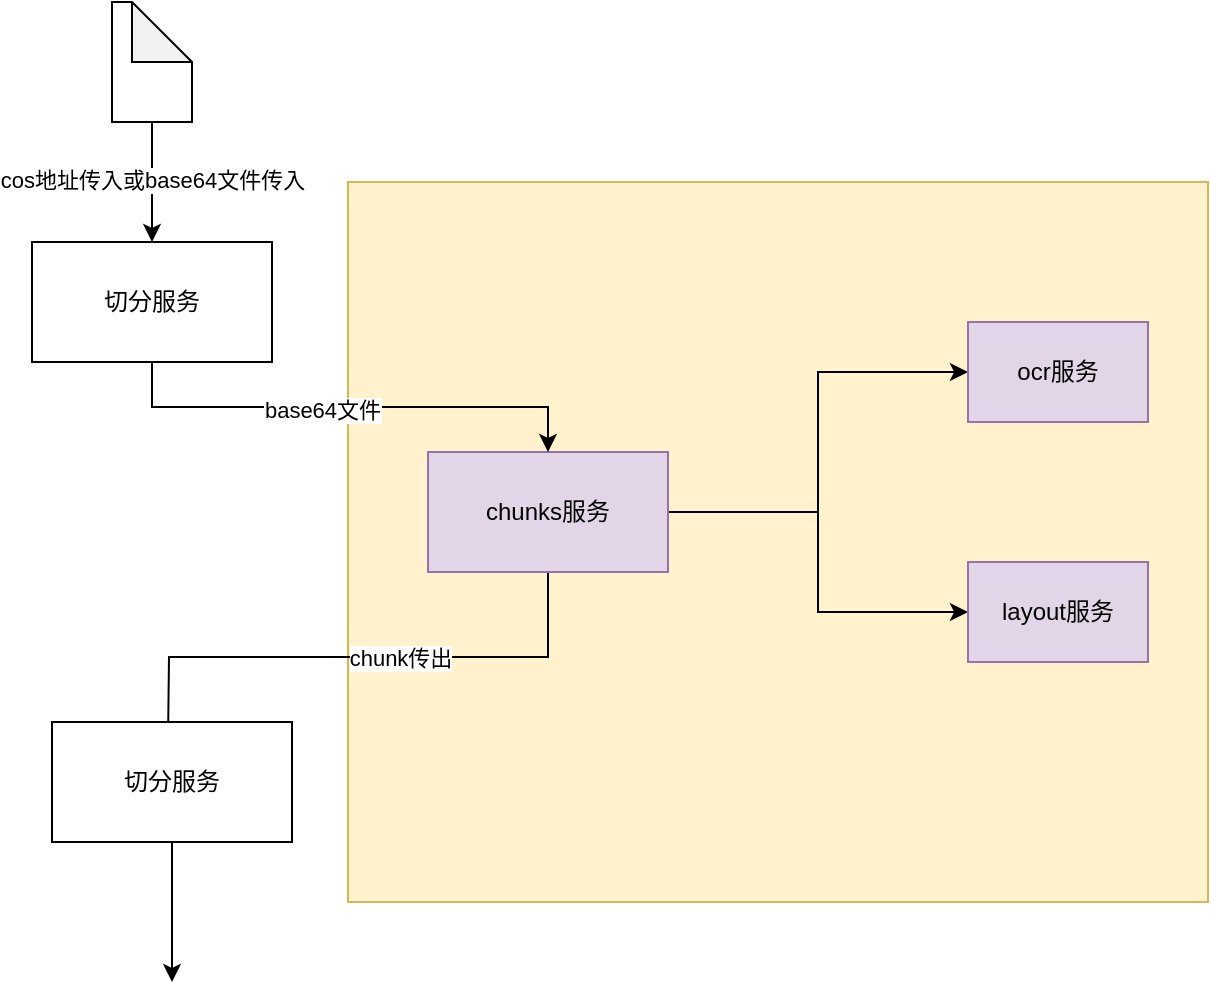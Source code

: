 <mxfile version="24.7.6">
  <diagram name="Page-1" id="yRN7_DYWB4P0TT4ve2G-">
    <mxGraphModel dx="1002" dy="543" grid="1" gridSize="10" guides="1" tooltips="1" connect="1" arrows="1" fold="1" page="1" pageScale="1" pageWidth="850" pageHeight="1100" math="0" shadow="0">
      <root>
        <mxCell id="0" />
        <mxCell id="1" parent="0" />
        <mxCell id="xJbeB3inDS6_q-BWxhlk-20" value="" style="rounded=0;whiteSpace=wrap;html=1;fillColor=#fff2cc;strokeColor=#d6b656;" parent="1" vertex="1">
          <mxGeometry x="380" y="180" width="430" height="360" as="geometry" />
        </mxCell>
        <mxCell id="xJbeB3inDS6_q-BWxhlk-7" style="edgeStyle=orthogonalEdgeStyle;rounded=0;orthogonalLoop=1;jettySize=auto;html=1;exitX=0.5;exitY=1;exitDx=0;exitDy=0;" parent="1" source="xJbeB3inDS6_q-BWxhlk-1" edge="1">
          <mxGeometry relative="1" as="geometry">
            <mxPoint x="290" y="460" as="targetPoint" />
          </mxGeometry>
        </mxCell>
        <mxCell id="xJbeB3inDS6_q-BWxhlk-9" value="chunk传出" style="edgeLabel;html=1;align=center;verticalAlign=middle;resizable=0;points=[];" parent="xJbeB3inDS6_q-BWxhlk-7" vertex="1" connectable="0">
          <mxGeometry x="-0.149" relative="1" as="geometry">
            <mxPoint as="offset" />
          </mxGeometry>
        </mxCell>
        <mxCell id="xJbeB3inDS6_q-BWxhlk-10" style="edgeStyle=orthogonalEdgeStyle;rounded=0;orthogonalLoop=1;jettySize=auto;html=1;exitX=1;exitY=0.5;exitDx=0;exitDy=0;entryX=0;entryY=0.5;entryDx=0;entryDy=0;" parent="1" source="xJbeB3inDS6_q-BWxhlk-1" target="xJbeB3inDS6_q-BWxhlk-11" edge="1">
          <mxGeometry relative="1" as="geometry">
            <mxPoint x="610" y="345" as="targetPoint" />
            <mxPoint x="620" y="340" as="sourcePoint" />
          </mxGeometry>
        </mxCell>
        <mxCell id="xJbeB3inDS6_q-BWxhlk-14" style="edgeStyle=orthogonalEdgeStyle;rounded=0;orthogonalLoop=1;jettySize=auto;html=1;exitX=1;exitY=0.5;exitDx=0;exitDy=0;entryX=0;entryY=0.5;entryDx=0;entryDy=0;" parent="1" source="xJbeB3inDS6_q-BWxhlk-1" target="xJbeB3inDS6_q-BWxhlk-12" edge="1">
          <mxGeometry relative="1" as="geometry">
            <mxPoint x="620" y="340" as="sourcePoint" />
          </mxGeometry>
        </mxCell>
        <mxCell id="xJbeB3inDS6_q-BWxhlk-1" value="chunks服务" style="rounded=0;whiteSpace=wrap;html=1;fillColor=#e1d5e7;strokeColor=#9673a6;" parent="1" vertex="1">
          <mxGeometry x="420" y="315" width="120" height="60" as="geometry" />
        </mxCell>
        <mxCell id="xJbeB3inDS6_q-BWxhlk-5" style="edgeStyle=orthogonalEdgeStyle;rounded=0;orthogonalLoop=1;jettySize=auto;html=1;exitX=0.5;exitY=1;exitDx=0;exitDy=0;entryX=0.5;entryY=0;entryDx=0;entryDy=0;" parent="1" source="xJbeB3inDS6_q-BWxhlk-2" target="xJbeB3inDS6_q-BWxhlk-1" edge="1">
          <mxGeometry relative="1" as="geometry" />
        </mxCell>
        <mxCell id="xJbeB3inDS6_q-BWxhlk-8" value="base64文件" style="edgeLabel;html=1;align=center;verticalAlign=middle;resizable=0;points=[];" parent="xJbeB3inDS6_q-BWxhlk-5" vertex="1" connectable="0">
          <mxGeometry x="-0.12" y="-1" relative="1" as="geometry">
            <mxPoint as="offset" />
          </mxGeometry>
        </mxCell>
        <mxCell id="xJbeB3inDS6_q-BWxhlk-2" value="切分服务" style="rounded=0;whiteSpace=wrap;html=1;" parent="1" vertex="1">
          <mxGeometry x="222" y="210" width="120" height="60" as="geometry" />
        </mxCell>
        <mxCell id="xJbeB3inDS6_q-BWxhlk-4" style="edgeStyle=orthogonalEdgeStyle;rounded=0;orthogonalLoop=1;jettySize=auto;html=1;exitX=0.5;exitY=1;exitDx=0;exitDy=0;exitPerimeter=0;entryX=0.5;entryY=0;entryDx=0;entryDy=0;" parent="1" source="xJbeB3inDS6_q-BWxhlk-3" target="xJbeB3inDS6_q-BWxhlk-2" edge="1">
          <mxGeometry relative="1" as="geometry" />
        </mxCell>
        <mxCell id="xJbeB3inDS6_q-BWxhlk-6" value="cos地址传入或base64文件传入" style="edgeLabel;html=1;align=center;verticalAlign=middle;resizable=0;points=[];" parent="xJbeB3inDS6_q-BWxhlk-4" vertex="1" connectable="0">
          <mxGeometry x="-0.033" relative="1" as="geometry">
            <mxPoint as="offset" />
          </mxGeometry>
        </mxCell>
        <mxCell id="xJbeB3inDS6_q-BWxhlk-3" value="" style="shape=note;whiteSpace=wrap;html=1;backgroundOutline=1;darkOpacity=0.05;" parent="1" vertex="1">
          <mxGeometry x="262" y="90" width="40" height="60" as="geometry" />
        </mxCell>
        <mxCell id="xJbeB3inDS6_q-BWxhlk-11" value="ocr服务" style="rounded=0;whiteSpace=wrap;html=1;fillColor=#e1d5e7;strokeColor=#9673a6;" parent="1" vertex="1">
          <mxGeometry x="690" y="250" width="90" height="50" as="geometry" />
        </mxCell>
        <mxCell id="xJbeB3inDS6_q-BWxhlk-12" value="layout服务" style="rounded=0;whiteSpace=wrap;html=1;fillColor=#e1d5e7;strokeColor=#9673a6;" parent="1" vertex="1">
          <mxGeometry x="690" y="370" width="90" height="50" as="geometry" />
        </mxCell>
        <mxCell id="xJbeB3inDS6_q-BWxhlk-21" style="edgeStyle=orthogonalEdgeStyle;rounded=0;orthogonalLoop=1;jettySize=auto;html=1;exitX=0.5;exitY=1;exitDx=0;exitDy=0;" parent="1" source="xJbeB3inDS6_q-BWxhlk-16" edge="1">
          <mxGeometry relative="1" as="geometry">
            <mxPoint x="292" y="580" as="targetPoint" />
          </mxGeometry>
        </mxCell>
        <mxCell id="xJbeB3inDS6_q-BWxhlk-16" value="切分服务" style="rounded=0;whiteSpace=wrap;html=1;" parent="1" vertex="1">
          <mxGeometry x="232" y="450" width="120" height="60" as="geometry" />
        </mxCell>
      </root>
    </mxGraphModel>
  </diagram>
</mxfile>
